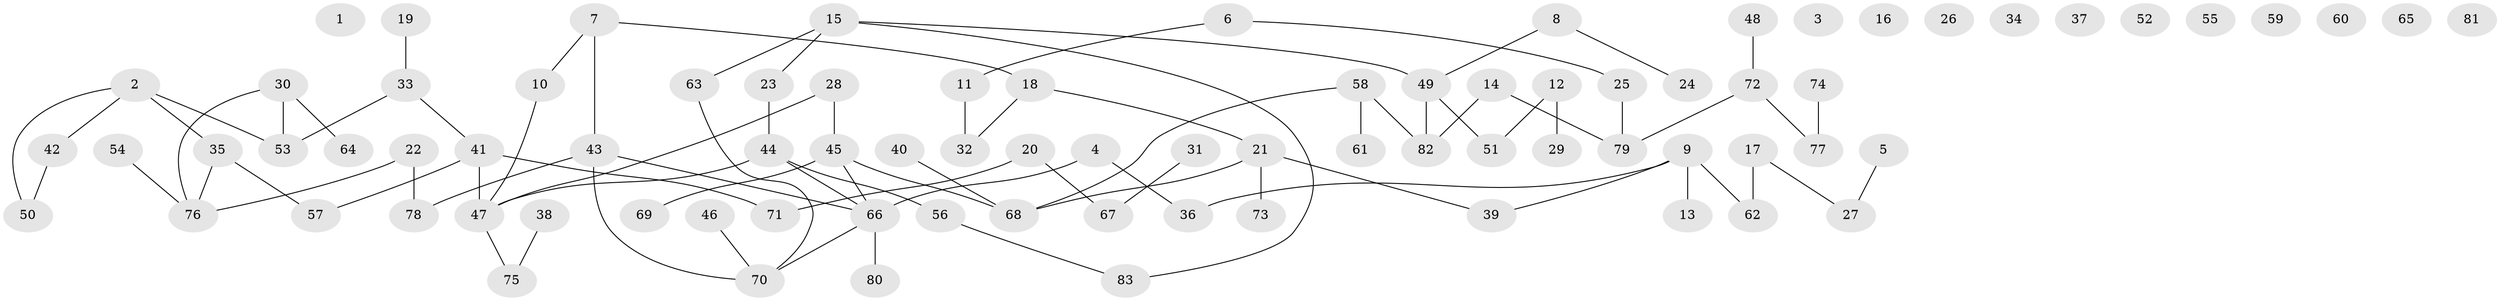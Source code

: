 // Generated by graph-tools (version 1.1) at 2025/33/03/09/25 02:33:54]
// undirected, 83 vertices, 83 edges
graph export_dot {
graph [start="1"]
  node [color=gray90,style=filled];
  1;
  2;
  3;
  4;
  5;
  6;
  7;
  8;
  9;
  10;
  11;
  12;
  13;
  14;
  15;
  16;
  17;
  18;
  19;
  20;
  21;
  22;
  23;
  24;
  25;
  26;
  27;
  28;
  29;
  30;
  31;
  32;
  33;
  34;
  35;
  36;
  37;
  38;
  39;
  40;
  41;
  42;
  43;
  44;
  45;
  46;
  47;
  48;
  49;
  50;
  51;
  52;
  53;
  54;
  55;
  56;
  57;
  58;
  59;
  60;
  61;
  62;
  63;
  64;
  65;
  66;
  67;
  68;
  69;
  70;
  71;
  72;
  73;
  74;
  75;
  76;
  77;
  78;
  79;
  80;
  81;
  82;
  83;
  2 -- 35;
  2 -- 42;
  2 -- 50;
  2 -- 53;
  4 -- 36;
  4 -- 66;
  5 -- 27;
  6 -- 11;
  6 -- 25;
  7 -- 10;
  7 -- 18;
  7 -- 43;
  8 -- 24;
  8 -- 49;
  9 -- 13;
  9 -- 36;
  9 -- 39;
  9 -- 62;
  10 -- 47;
  11 -- 32;
  12 -- 29;
  12 -- 51;
  14 -- 79;
  14 -- 82;
  15 -- 23;
  15 -- 49;
  15 -- 63;
  15 -- 83;
  17 -- 27;
  17 -- 62;
  18 -- 21;
  18 -- 32;
  19 -- 33;
  20 -- 67;
  20 -- 71;
  21 -- 39;
  21 -- 68;
  21 -- 73;
  22 -- 76;
  22 -- 78;
  23 -- 44;
  25 -- 79;
  28 -- 45;
  28 -- 47;
  30 -- 53;
  30 -- 64;
  30 -- 76;
  31 -- 67;
  33 -- 41;
  33 -- 53;
  35 -- 57;
  35 -- 76;
  38 -- 75;
  40 -- 68;
  41 -- 47;
  41 -- 57;
  41 -- 71;
  42 -- 50;
  43 -- 66;
  43 -- 70;
  43 -- 78;
  44 -- 47;
  44 -- 56;
  44 -- 66;
  45 -- 66;
  45 -- 68;
  45 -- 69;
  46 -- 70;
  47 -- 75;
  48 -- 72;
  49 -- 51;
  49 -- 82;
  54 -- 76;
  56 -- 83;
  58 -- 61;
  58 -- 68;
  58 -- 82;
  63 -- 70;
  66 -- 70;
  66 -- 80;
  72 -- 77;
  72 -- 79;
  74 -- 77;
}
